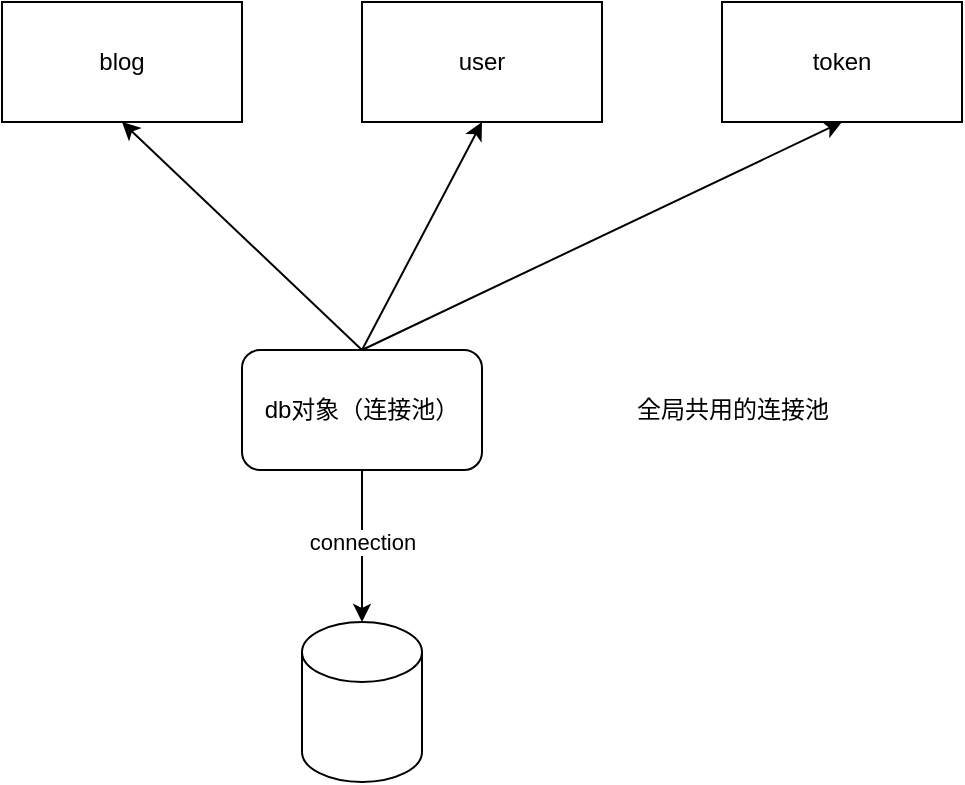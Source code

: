 <mxfile>
    <diagram id="KLCF3AIA74NEmivLuEvv" name="Page-1">
        <mxGraphModel dx="744" dy="571" grid="1" gridSize="10" guides="1" tooltips="1" connect="1" arrows="1" fold="1" page="1" pageScale="1" pageWidth="1169" pageHeight="827" background="none" math="0" shadow="0">
            <root>
                <mxCell id="0"/>
                <mxCell id="1" parent="0"/>
                <mxCell id="2" value="blog" style="rounded=0;whiteSpace=wrap;html=1;" parent="1" vertex="1">
                    <mxGeometry x="160" y="180" width="120" height="60" as="geometry"/>
                </mxCell>
                <mxCell id="3" value="user" style="rounded=0;whiteSpace=wrap;html=1;" parent="1" vertex="1">
                    <mxGeometry x="340" y="180" width="120" height="60" as="geometry"/>
                </mxCell>
                <mxCell id="4" value="token" style="rounded=0;whiteSpace=wrap;html=1;" parent="1" vertex="1">
                    <mxGeometry x="520" y="180" width="120" height="60" as="geometry"/>
                </mxCell>
                <mxCell id="5" value="db对象（连接池）" style="rounded=1;whiteSpace=wrap;html=1;" parent="1" vertex="1">
                    <mxGeometry x="280" y="354" width="120" height="60" as="geometry"/>
                </mxCell>
                <mxCell id="6" value="" style="shape=cylinder3;whiteSpace=wrap;html=1;boundedLbl=1;backgroundOutline=1;size=15;" parent="1" vertex="1">
                    <mxGeometry x="310" y="490" width="60" height="80" as="geometry"/>
                </mxCell>
                <mxCell id="7" value="" style="endArrow=classic;html=1;entryX=0.5;entryY=1;entryDx=0;entryDy=0;exitX=0.5;exitY=0;exitDx=0;exitDy=0;" parent="1" source="5" target="2" edge="1">
                    <mxGeometry width="50" height="50" relative="1" as="geometry">
                        <mxPoint x="290" y="340" as="sourcePoint"/>
                        <mxPoint x="340" y="290" as="targetPoint"/>
                    </mxGeometry>
                </mxCell>
                <mxCell id="8" value="" style="endArrow=classic;html=1;entryX=0.5;entryY=1;entryDx=0;entryDy=0;exitX=0.5;exitY=0;exitDx=0;exitDy=0;" parent="1" source="5" target="3" edge="1">
                    <mxGeometry width="50" height="50" relative="1" as="geometry">
                        <mxPoint x="340" y="350" as="sourcePoint"/>
                        <mxPoint x="200" y="330" as="targetPoint"/>
                    </mxGeometry>
                </mxCell>
                <mxCell id="9" value="" style="endArrow=classic;html=1;entryX=0.5;entryY=1;entryDx=0;entryDy=0;exitX=0.5;exitY=0;exitDx=0;exitDy=0;" parent="1" source="5" target="4" edge="1">
                    <mxGeometry width="50" height="50" relative="1" as="geometry">
                        <mxPoint x="480" y="340" as="sourcePoint"/>
                        <mxPoint x="530" y="290" as="targetPoint"/>
                    </mxGeometry>
                </mxCell>
                <mxCell id="10" value="" style="endArrow=classic;html=1;entryX=0.5;entryY=0;entryDx=0;entryDy=0;entryPerimeter=0;exitX=0.5;exitY=1;exitDx=0;exitDy=0;" parent="1" source="5" target="6" edge="1">
                    <mxGeometry width="50" height="50" relative="1" as="geometry">
                        <mxPoint x="360" y="320" as="sourcePoint"/>
                        <mxPoint x="410" y="270" as="targetPoint"/>
                    </mxGeometry>
                </mxCell>
                <mxCell id="11" value="connection" style="edgeLabel;html=1;align=center;verticalAlign=middle;resizable=0;points=[];" parent="10" vertex="1" connectable="0">
                    <mxGeometry x="0.279" relative="1" as="geometry">
                        <mxPoint y="-13" as="offset"/>
                    </mxGeometry>
                </mxCell>
                <mxCell id="12" value="全局共用的连接池" style="text;html=1;align=center;verticalAlign=middle;resizable=0;points=[];autosize=1;strokeColor=none;fillColor=none;" parent="1" vertex="1">
                    <mxGeometry x="465" y="369" width="120" height="30" as="geometry"/>
                </mxCell>
            </root>
        </mxGraphModel>
    </diagram>
</mxfile>